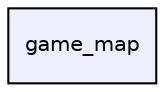 digraph "game_map" {
  compound=true
  node [ fontsize="10", fontname="Helvetica"];
  edge [ labelfontsize="10", labelfontname="Helvetica"];
  dir_95bf7ce502f94a159ddbb0f4338da34b [shape=box, label="game_map", style="filled", fillcolor="#eeeeff", pencolor="black", URL="dir_95bf7ce502f94a159ddbb0f4338da34b.html"];
}

